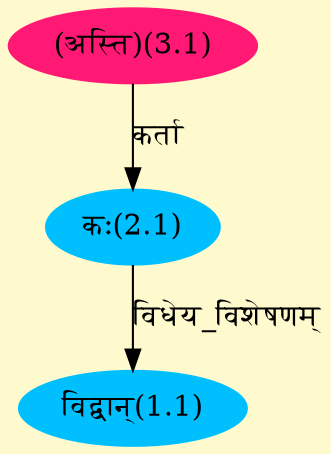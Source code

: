 digraph G{
rankdir=BT;
 compound=true;
 bgcolor="lemonchiffon1";
Node1_1 [style=filled, color="#00BFFF" label = "विद्वान्(1.1)"]
Node2_1 [style=filled, color="#00BFFF" label = "कः(2.1)"]
Node3_1 [style=filled, color="#FF1975" label = "(अस्ति)(3.1)"]
/* Start of Relations section */

Node1_1 -> Node2_1 [  label="विधेय_विशेषणम्"  dir="back" ]
Node2_1 -> Node3_1 [  label="कर्ता"  dir="back" ]
}
